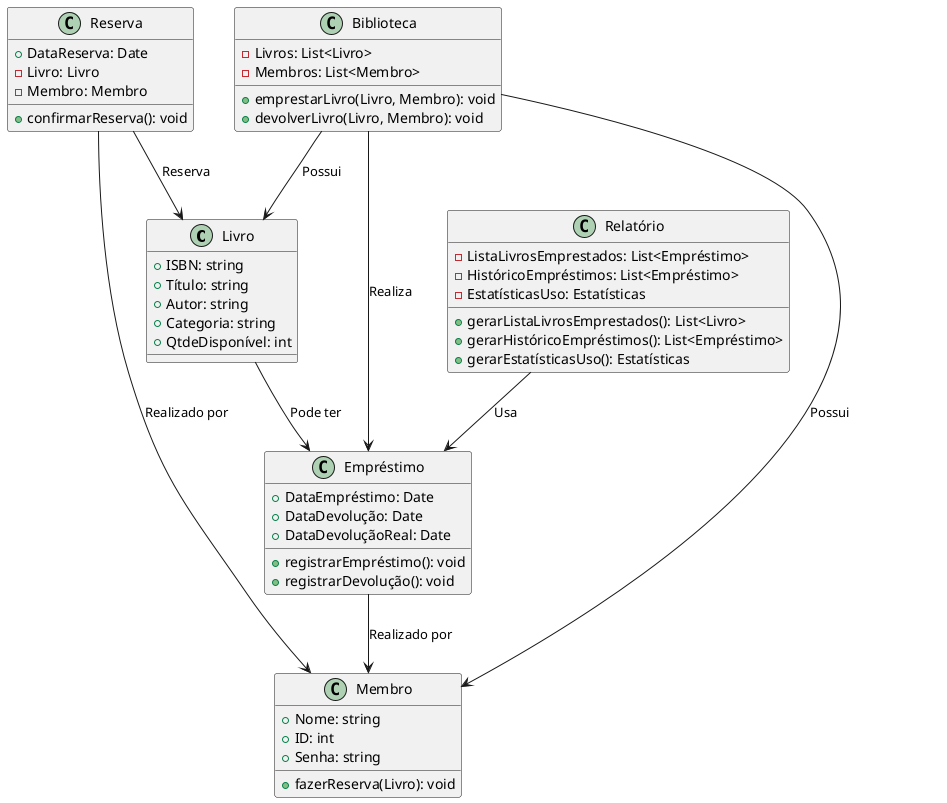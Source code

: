 
@startuml DiagramaDeClasse
class Livro {
    + ISBN: string
    + Título: string
    + Autor: string
    + Categoria: string
    + QtdeDisponível: int
}

class Empréstimo {
    + DataEmpréstimo: Date
    + DataDevolução: Date
    + DataDevoluçãoReal: Date
    + registrarEmpréstimo(): void
    + registrarDevolução(): void
}

class Membro {
    + Nome: string
    + ID: int
    + Senha: string
    + fazerReserva(Livro): void
}

class Reserva {
    + DataReserva: Date
    + confirmarReserva(): void
    - Livro: Livro
    - Membro: Membro
}

class Biblioteca {
    - Livros: List<Livro>
    - Membros: List<Membro>
    + emprestarLivro(Livro, Membro): void
    + devolverLivro(Livro, Membro): void
}

class Relatório {
    - ListaLivrosEmprestados: List<Empréstimo>
    - HistóricoEmpréstimos: List<Empréstimo>
    - EstatísticasUso: Estatísticas
    + gerarListaLivrosEmprestados(): List<Livro>
    + gerarHistóricoEmpréstimos(): List<Empréstimo>
    + gerarEstatísticasUso(): Estatísticas
}

Livro --> Empréstimo : "Pode ter"
Empréstimo --> Membro : "Realizado por"
Reserva --> Membro : "Realizado por"
Reserva --> Livro : "Reserva"
Biblioteca --> Livro : "Possui"
Biblioteca --> Membro : "Possui"
Biblioteca --> Empréstimo : "Realiza"
Relatório --> Empréstimo : "Usa"
@enduml